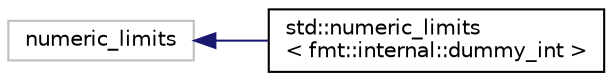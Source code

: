 digraph "Graphical Class Hierarchy"
{
  edge [fontname="Helvetica",fontsize="10",labelfontname="Helvetica",labelfontsize="10"];
  node [fontname="Helvetica",fontsize="10",shape=record];
  rankdir="LR";
  Node1 [label="numeric_limits",height=0.2,width=0.4,color="grey75", fillcolor="white", style="filled"];
  Node1 -> Node2 [dir="back",color="midnightblue",fontsize="10",style="solid",fontname="Helvetica"];
  Node2 [label="std::numeric_limits\l\< fmt::internal::dummy_int \>",height=0.2,width=0.4,color="black", fillcolor="white", style="filled",URL="$classstd_1_1numeric__limits_3_01fmt_1_1internal_1_1dummy__int_01_4.html"];
}
